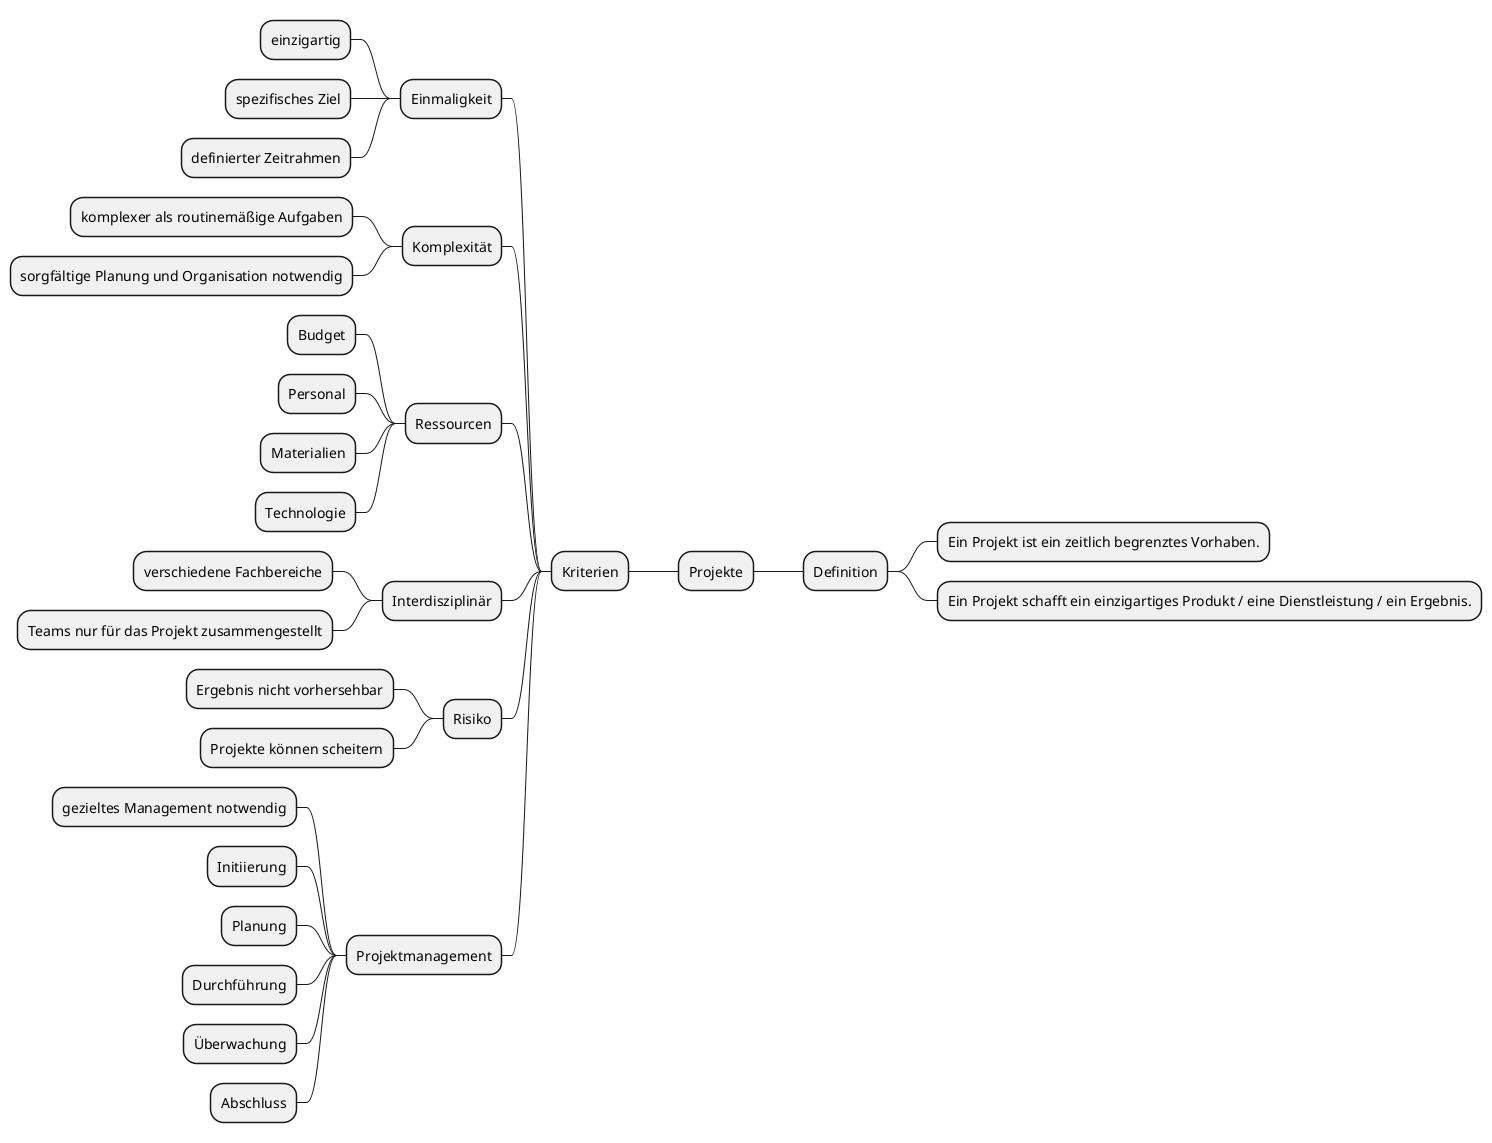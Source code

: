 @startmindmap
+ Projekte
++ Definition
+++ Ein Projekt ist ein zeitlich begrenztes Vorhaben.
+++ Ein Projekt schafft ein einzigartiges Produkt / eine Dienstleistung / ein Ergebnis.
-- Kriterien
--- Einmaligkeit
---- einzigartig
---- spezifisches Ziel
---- definierter Zeitrahmen
--- Komplexität
---- komplexer als routinemäßige Aufgaben
---- sorgfältige Planung und Organisation notwendig
--- Ressourcen
---- Budget
---- Personal
---- Materialien
---- Technologie
--- Interdisziplinär
---- verschiedene Fachbereiche
---- Teams nur für das Projekt zusammengestellt
--- Risiko
---- Ergebnis nicht vorhersehbar
---- Projekte können scheitern
--- Projektmanagement
---- gezieltes Management notwendig
---- Initiierung
---- Planung
---- Durchführung
---- Überwachung
---- Abschluss
@endmindmap